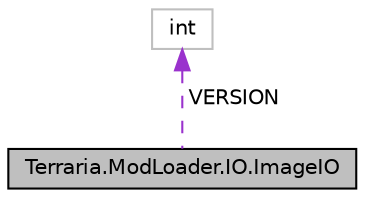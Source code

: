 digraph "Terraria.ModLoader.IO.ImageIO"
{
  edge [fontname="Helvetica",fontsize="10",labelfontname="Helvetica",labelfontsize="10"];
  node [fontname="Helvetica",fontsize="10",shape=record];
  Node1 [label="Terraria.ModLoader.IO.ImageIO",height=0.2,width=0.4,color="black", fillcolor="grey75", style="filled", fontcolor="black"];
  Node2 -> Node1 [dir="back",color="darkorchid3",fontsize="10",style="dashed",label=" VERSION" ,fontname="Helvetica"];
  Node2 [label="int",height=0.2,width=0.4,color="grey75", fillcolor="white", style="filled"];
}
